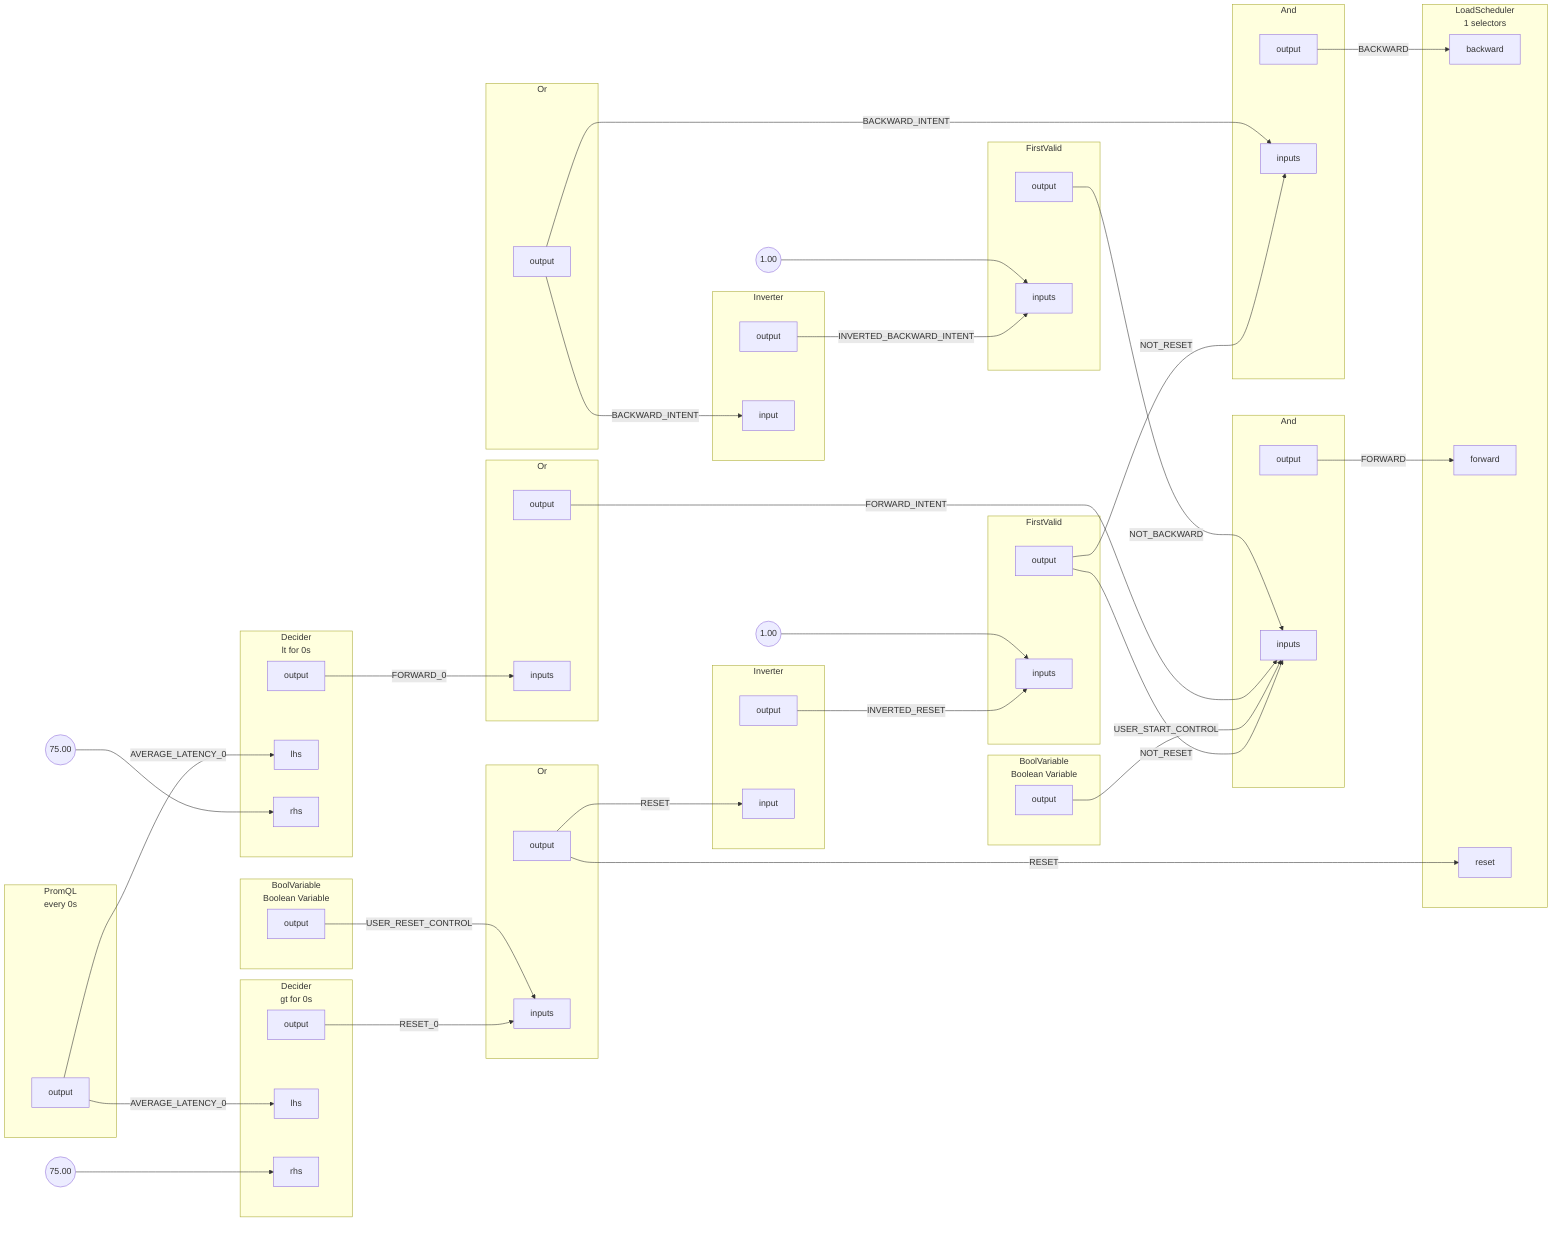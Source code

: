 flowchart LR
subgraph root.0[<center>PromQL<br/>every 0s</center>]
subgraph root.0_outports[ ]
style root.0_outports fill:none,stroke:none
root.0output[output]
end
end
subgraph root.1[<center>Decider<br/>lt for 0s</center>]
subgraph root.1_inports[ ]
style root.1_inports fill:none,stroke:none
root.1lhs[lhs]
root.1rhs[rhs]
end
subgraph root.1_outports[ ]
style root.1_outports fill:none,stroke:none
root.1output[output]
end
end
subgraph root.10[Inverter]
subgraph root.10_inports[ ]
style root.10_inports fill:none,stroke:none
root.10input[input]
end
subgraph root.10_outports[ ]
style root.10_outports fill:none,stroke:none
root.10output[output]
end
end
subgraph root.11[FirstValid]
subgraph root.11_inports[ ]
style root.11_inports fill:none,stroke:none
root.11inputs[inputs]
root.11inputs[inputs]
end
subgraph root.11_outports[ ]
style root.11_outports fill:none,stroke:none
root.11output[output]
end
end
root.11_inputs_FakeConstantout((1.00))
subgraph root.12[And]
subgraph root.12_inports[ ]
style root.12_inports fill:none,stroke:none
root.12inputs[inputs]
root.12inputs[inputs]
root.12inputs[inputs]
root.12inputs[inputs]
end
subgraph root.12_outports[ ]
style root.12_outports fill:none,stroke:none
root.12output[output]
end
end
subgraph root.13[And]
subgraph root.13_inports[ ]
style root.13_inports fill:none,stroke:none
root.13inputs[inputs]
root.13inputs[inputs]
end
subgraph root.13_outports[ ]
style root.13_outports fill:none,stroke:none
root.13output[output]
end
end
subgraph root.14[<center>LoadScheduler<br/>1 selectors</center>]
subgraph root.14_inports[ ]
style root.14_inports fill:none,stroke:none
root.14backward[backward]
root.14forward[forward]
root.14reset[reset]
end
end
root.1_rhs_FakeConstantout((75.00))
subgraph root.2[<center>Decider<br/>gt for 0s</center>]
subgraph root.2_inports[ ]
style root.2_inports fill:none,stroke:none
root.2lhs[lhs]
root.2rhs[rhs]
end
subgraph root.2_outports[ ]
style root.2_outports fill:none,stroke:none
root.2output[output]
end
end
root.2_rhs_FakeConstantout((75.00))
subgraph root.3[<center>BoolVariable<br/>Boolean Variable</center>]
subgraph root.3_outports[ ]
style root.3_outports fill:none,stroke:none
root.3output[output]
end
end
subgraph root.4[<center>BoolVariable<br/>Boolean Variable</center>]
subgraph root.4_outports[ ]
style root.4_outports fill:none,stroke:none
root.4output[output]
end
end
subgraph root.5[Or]
subgraph root.5_outports[ ]
style root.5_outports fill:none,stroke:none
root.5output[output]
end
end
subgraph root.6[Or]
subgraph root.6_inports[ ]
style root.6_inports fill:none,stroke:none
root.6inputs[inputs]
root.6inputs[inputs]
end
subgraph root.6_outports[ ]
style root.6_outports fill:none,stroke:none
root.6output[output]
end
end
subgraph root.7[Or]
subgraph root.7_inports[ ]
style root.7_inports fill:none,stroke:none
root.7inputs[inputs]
end
subgraph root.7_outports[ ]
style root.7_outports fill:none,stroke:none
root.7output[output]
end
end
subgraph root.8[Inverter]
subgraph root.8_inports[ ]
style root.8_inports fill:none,stroke:none
root.8input[input]
end
subgraph root.8_outports[ ]
style root.8_outports fill:none,stroke:none
root.8output[output]
end
end
subgraph root.9[FirstValid]
subgraph root.9_inports[ ]
style root.9_inports fill:none,stroke:none
root.9inputs[inputs]
root.9inputs[inputs]
end
subgraph root.9_outports[ ]
style root.9_outports fill:none,stroke:none
root.9output[output]
end
end
root.9_inputs_FakeConstantout((1.00))
root.0output --> |AVERAGE_LATENCY_0| root.1lhs
root.0output --> |AVERAGE_LATENCY_0| root.2lhs
root.10output --> |INVERTED_RESET| root.11inputs
root.11_inputs_FakeConstantout --> root.11inputs
root.11output --> |NOT_RESET| root.12inputs
root.11output --> |NOT_RESET| root.13inputs
root.12output --> |FORWARD| root.14forward
root.13output --> |BACKWARD| root.14backward
root.1output --> |FORWARD_0| root.7inputs
root.1_rhs_FakeConstantout --> root.1rhs
root.2output --> |RESET_0| root.6inputs
root.2_rhs_FakeConstantout --> root.2rhs
root.3output --> |USER_START_CONTROL| root.12inputs
root.4output --> |USER_RESET_CONTROL| root.6inputs
root.5output --> |BACKWARD_INTENT| root.13inputs
root.5output --> |BACKWARD_INTENT| root.8input
root.6output --> |RESET| root.10input
root.6output --> |RESET| root.14reset
root.7output --> |FORWARD_INTENT| root.12inputs
root.8output --> |INVERTED_BACKWARD_INTENT| root.9inputs
root.9_inputs_FakeConstantout --> root.9inputs
root.9output --> |NOT_BACKWARD| root.12inputs